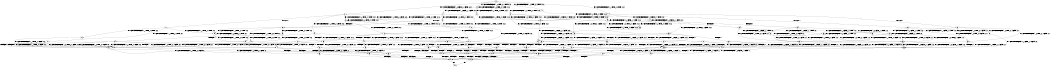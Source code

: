 digraph BCG {
size = "7, 10.5";
center = TRUE;
node [shape = circle];
0 [peripheries = 2];
0 -> 1 [label = "EX !0 !ATOMIC_EXCH_BRANCH (1, +1, TRUE, +0, 2, TRUE) !:0:1:2:"];
0 -> 2 [label = "EX !1 !ATOMIC_EXCH_BRANCH (1, +0, FALSE, +1, 1, FALSE) !:0:1:2:"];
0 -> 3 [label = "EX !2 !ATOMIC_EXCH_BRANCH (1, +0, TRUE, +0, 1, TRUE) !:0:1:2:"];
0 -> 4 [label = "EX !0 !ATOMIC_EXCH_BRANCH (1, +1, TRUE, +0, 2, TRUE) !:0:1:2:"];
1 -> 5 [label = "EX !2 !ATOMIC_EXCH_BRANCH (1, +0, TRUE, +0, 1, FALSE) !:0:1:2:"];
2 -> 6 [label = "EX !0 !ATOMIC_EXCH_BRANCH (1, +1, TRUE, +0, 2, TRUE) !:0:1:2:"];
2 -> 7 [label = "TERMINATE !1"];
2 -> 8 [label = "EX !2 !ATOMIC_EXCH_BRANCH (1, +0, TRUE, +0, 1, TRUE) !:0:1:2:"];
2 -> 9 [label = "EX !0 !ATOMIC_EXCH_BRANCH (1, +1, TRUE, +0, 2, TRUE) !:0:1:2:"];
3 -> 10 [label = "EX !0 !ATOMIC_EXCH_BRANCH (1, +1, TRUE, +0, 2, TRUE) !:0:1:2:"];
3 -> 11 [label = "EX !1 !ATOMIC_EXCH_BRANCH (1, +0, FALSE, +1, 1, FALSE) !:0:1:2:"];
3 -> 12 [label = "EX !0 !ATOMIC_EXCH_BRANCH (1, +1, TRUE, +0, 2, TRUE) !:0:1:2:"];
3 -> 3 [label = "EX !2 !ATOMIC_EXCH_BRANCH (1, +0, TRUE, +0, 1, TRUE) !:0:1:2:"];
4 -> 5 [label = "EX !2 !ATOMIC_EXCH_BRANCH (1, +0, TRUE, +0, 1, FALSE) !:0:1:2:"];
4 -> 13 [label = "TERMINATE !0"];
4 -> 14 [label = "EX !1 !ATOMIC_EXCH_BRANCH (1, +0, FALSE, +1, 1, TRUE) !:0:1:2:"];
4 -> 15 [label = "EX !2 !ATOMIC_EXCH_BRANCH (1, +0, TRUE, +0, 1, FALSE) !:0:1:2:"];
5 -> 16 [label = "EX !1 !ATOMIC_EXCH_BRANCH (1, +0, FALSE, +1, 1, FALSE) !:0:1:2:"];
6 -> 17 [label = "EX !2 !ATOMIC_EXCH_BRANCH (1, +0, TRUE, +0, 1, FALSE) !:0:1:2:"];
7 -> 18 [label = "EX !0 !ATOMIC_EXCH_BRANCH (1, +1, TRUE, +0, 2, TRUE) !:0:2:"];
7 -> 19 [label = "EX !2 !ATOMIC_EXCH_BRANCH (1, +0, TRUE, +0, 1, TRUE) !:0:2:"];
7 -> 20 [label = "EX !0 !ATOMIC_EXCH_BRANCH (1, +1, TRUE, +0, 2, TRUE) !:0:2:"];
8 -> 21 [label = "EX !0 !ATOMIC_EXCH_BRANCH (1, +1, TRUE, +0, 2, TRUE) !:0:1:2:"];
8 -> 22 [label = "TERMINATE !1"];
8 -> 23 [label = "EX !0 !ATOMIC_EXCH_BRANCH (1, +1, TRUE, +0, 2, TRUE) !:0:1:2:"];
8 -> 8 [label = "EX !2 !ATOMIC_EXCH_BRANCH (1, +0, TRUE, +0, 1, TRUE) !:0:1:2:"];
9 -> 17 [label = "EX !2 !ATOMIC_EXCH_BRANCH (1, +0, TRUE, +0, 1, FALSE) !:0:1:2:"];
9 -> 24 [label = "TERMINATE !1"];
9 -> 25 [label = "TERMINATE !0"];
9 -> 26 [label = "EX !2 !ATOMIC_EXCH_BRANCH (1, +0, TRUE, +0, 1, FALSE) !:0:1:2:"];
10 -> 5 [label = "EX !2 !ATOMIC_EXCH_BRANCH (1, +0, TRUE, +0, 1, FALSE) !:0:1:2:"];
11 -> 27 [label = "EX !2 !ATOMIC_EXCH_BRANCH (1, +0, TRUE, +0, 1, TRUE) !:0:1:2:"];
11 -> 22 [label = "TERMINATE !1"];
11 -> 23 [label = "EX !0 !ATOMIC_EXCH_BRANCH (1, +1, TRUE, +0, 2, TRUE) !:0:1:2:"];
11 -> 8 [label = "EX !2 !ATOMIC_EXCH_BRANCH (1, +0, TRUE, +0, 1, TRUE) !:0:1:2:"];
12 -> 5 [label = "EX !2 !ATOMIC_EXCH_BRANCH (1, +0, TRUE, +0, 1, FALSE) !:0:1:2:"];
12 -> 28 [label = "TERMINATE !0"];
12 -> 29 [label = "EX !1 !ATOMIC_EXCH_BRANCH (1, +0, FALSE, +1, 1, TRUE) !:0:1:2:"];
12 -> 15 [label = "EX !2 !ATOMIC_EXCH_BRANCH (1, +0, TRUE, +0, 1, FALSE) !:0:1:2:"];
13 -> 30 [label = "EX !2 !ATOMIC_EXCH_BRANCH (1, +0, TRUE, +0, 1, FALSE) !:1:2:"];
13 -> 31 [label = "EX !1 !ATOMIC_EXCH_BRANCH (1, +0, FALSE, +1, 1, TRUE) !:1:2:"];
13 -> 32 [label = "EX !2 !ATOMIC_EXCH_BRANCH (1, +0, TRUE, +0, 1, FALSE) !:1:2:"];
14 -> 33 [label = "EX !2 !ATOMIC_EXCH_BRANCH (1, +0, TRUE, +0, 1, FALSE) !:0:1:2:"];
14 -> 34 [label = "TERMINATE !0"];
14 -> 35 [label = "EX !2 !ATOMIC_EXCH_BRANCH (1, +0, TRUE, +0, 1, FALSE) !:0:1:2:"];
14 -> 14 [label = "EX !1 !ATOMIC_EXCH_BRANCH (1, +0, FALSE, +1, 1, TRUE) !:0:1:2:"];
15 -> 16 [label = "EX !1 !ATOMIC_EXCH_BRANCH (1, +0, FALSE, +1, 1, FALSE) !:0:1:2:"];
15 -> 36 [label = "TERMINATE !2"];
15 -> 37 [label = "TERMINATE !0"];
15 -> 38 [label = "EX !1 !ATOMIC_EXCH_BRANCH (1, +0, FALSE, +1, 1, FALSE) !:0:1:2:"];
16 -> 39 [label = "TERMINATE !0"];
17 -> 39 [label = "TERMINATE !0"];
18 -> 40 [label = "EX !2 !ATOMIC_EXCH_BRANCH (1, +0, TRUE, +0, 1, FALSE) !:0:2:"];
19 -> 41 [label = "EX !0 !ATOMIC_EXCH_BRANCH (1, +1, TRUE, +0, 2, TRUE) !:0:2:"];
19 -> 42 [label = "EX !0 !ATOMIC_EXCH_BRANCH (1, +1, TRUE, +0, 2, TRUE) !:0:2:"];
19 -> 19 [label = "EX !2 !ATOMIC_EXCH_BRANCH (1, +0, TRUE, +0, 1, TRUE) !:0:2:"];
20 -> 40 [label = "EX !2 !ATOMIC_EXCH_BRANCH (1, +0, TRUE, +0, 1, FALSE) !:0:2:"];
20 -> 43 [label = "TERMINATE !0"];
20 -> 44 [label = "EX !2 !ATOMIC_EXCH_BRANCH (1, +0, TRUE, +0, 1, FALSE) !:0:2:"];
21 -> 17 [label = "EX !2 !ATOMIC_EXCH_BRANCH (1, +0, TRUE, +0, 1, FALSE) !:0:1:2:"];
22 -> 45 [label = "EX !2 !ATOMIC_EXCH_BRANCH (1, +0, TRUE, +0, 1, TRUE) !:0:2:"];
22 -> 42 [label = "EX !0 !ATOMIC_EXCH_BRANCH (1, +1, TRUE, +0, 2, TRUE) !:0:2:"];
22 -> 19 [label = "EX !2 !ATOMIC_EXCH_BRANCH (1, +0, TRUE, +0, 1, TRUE) !:0:2:"];
23 -> 17 [label = "EX !2 !ATOMIC_EXCH_BRANCH (1, +0, TRUE, +0, 1, FALSE) !:0:1:2:"];
23 -> 46 [label = "TERMINATE !1"];
23 -> 47 [label = "TERMINATE !0"];
23 -> 26 [label = "EX !2 !ATOMIC_EXCH_BRANCH (1, +0, TRUE, +0, 1, FALSE) !:0:1:2:"];
24 -> 40 [label = "EX !2 !ATOMIC_EXCH_BRANCH (1, +0, TRUE, +0, 1, FALSE) !:0:2:"];
24 -> 43 [label = "TERMINATE !0"];
24 -> 44 [label = "EX !2 !ATOMIC_EXCH_BRANCH (1, +0, TRUE, +0, 1, FALSE) !:0:2:"];
25 -> 48 [label = "EX !2 !ATOMIC_EXCH_BRANCH (1, +0, TRUE, +0, 1, FALSE) !:1:2:"];
25 -> 43 [label = "TERMINATE !1"];
25 -> 49 [label = "EX !2 !ATOMIC_EXCH_BRANCH (1, +0, TRUE, +0, 1, FALSE) !:1:2:"];
26 -> 39 [label = "TERMINATE !0"];
26 -> 50 [label = "TERMINATE !1"];
26 -> 51 [label = "TERMINATE !2"];
26 -> 52 [label = "TERMINATE !0"];
27 -> 21 [label = "EX !0 !ATOMIC_EXCH_BRANCH (1, +1, TRUE, +0, 2, TRUE) !:0:1:2:"];
28 -> 30 [label = "EX !2 !ATOMIC_EXCH_BRANCH (1, +0, TRUE, +0, 1, FALSE) !:1:2:"];
28 -> 53 [label = "EX !1 !ATOMIC_EXCH_BRANCH (1, +0, FALSE, +1, 1, TRUE) !:1:2:"];
28 -> 32 [label = "EX !2 !ATOMIC_EXCH_BRANCH (1, +0, TRUE, +0, 1, FALSE) !:1:2:"];
29 -> 33 [label = "EX !2 !ATOMIC_EXCH_BRANCH (1, +0, TRUE, +0, 1, FALSE) !:0:1:2:"];
29 -> 54 [label = "TERMINATE !0"];
29 -> 35 [label = "EX !2 !ATOMIC_EXCH_BRANCH (1, +0, TRUE, +0, 1, FALSE) !:0:1:2:"];
29 -> 29 [label = "EX !1 !ATOMIC_EXCH_BRANCH (1, +0, FALSE, +1, 1, TRUE) !:0:1:2:"];
30 -> 55 [label = "EX !1 !ATOMIC_EXCH_BRANCH (1, +0, FALSE, +1, 1, FALSE) !:1:2:"];
31 -> 56 [label = "EX !2 !ATOMIC_EXCH_BRANCH (1, +0, TRUE, +0, 1, FALSE) !:1:2:"];
31 -> 57 [label = "EX !2 !ATOMIC_EXCH_BRANCH (1, +0, TRUE, +0, 1, FALSE) !:1:2:"];
31 -> 31 [label = "EX !1 !ATOMIC_EXCH_BRANCH (1, +0, FALSE, +1, 1, TRUE) !:1:2:"];
32 -> 55 [label = "EX !1 !ATOMIC_EXCH_BRANCH (1, +0, FALSE, +1, 1, FALSE) !:1:2:"];
32 -> 58 [label = "TERMINATE !2"];
32 -> 59 [label = "EX !1 !ATOMIC_EXCH_BRANCH (1, +0, FALSE, +1, 1, FALSE) !:1:2:"];
33 -> 16 [label = "EX !1 !ATOMIC_EXCH_BRANCH (1, +0, FALSE, +1, 1, FALSE) !:0:1:2:"];
34 -> 60 [label = "EX !1 !ATOMIC_EXCH_BRANCH (1, +0, FALSE, +1, 1, TRUE) !:1:2:"];
34 -> 57 [label = "EX !2 !ATOMIC_EXCH_BRANCH (1, +0, TRUE, +0, 1, FALSE) !:1:2:"];
34 -> 31 [label = "EX !1 !ATOMIC_EXCH_BRANCH (1, +0, FALSE, +1, 1, TRUE) !:1:2:"];
35 -> 16 [label = "EX !1 !ATOMIC_EXCH_BRANCH (1, +0, FALSE, +1, 1, FALSE) !:0:1:2:"];
35 -> 61 [label = "TERMINATE !2"];
35 -> 62 [label = "TERMINATE !0"];
35 -> 38 [label = "EX !1 !ATOMIC_EXCH_BRANCH (1, +0, FALSE, +1, 1, FALSE) !:0:1:2:"];
36 -> 63 [label = "EX !1 !ATOMIC_EXCH_BRANCH (1, +0, FALSE, +1, 1, FALSE) !:0:1:"];
36 -> 58 [label = "TERMINATE !0"];
36 -> 64 [label = "EX !1 !ATOMIC_EXCH_BRANCH (1, +0, FALSE, +1, 1, FALSE) !:0:1:"];
37 -> 55 [label = "EX !1 !ATOMIC_EXCH_BRANCH (1, +0, FALSE, +1, 1, FALSE) !:1:2:"];
37 -> 58 [label = "TERMINATE !2"];
37 -> 59 [label = "EX !1 !ATOMIC_EXCH_BRANCH (1, +0, FALSE, +1, 1, FALSE) !:1:2:"];
38 -> 39 [label = "TERMINATE !0"];
38 -> 50 [label = "TERMINATE !1"];
38 -> 51 [label = "TERMINATE !2"];
38 -> 52 [label = "TERMINATE !0"];
39 -> 65 [label = "TERMINATE !2"];
40 -> 66 [label = "TERMINATE !0"];
41 -> 40 [label = "EX !2 !ATOMIC_EXCH_BRANCH (1, +0, TRUE, +0, 1, FALSE) !:0:2:"];
42 -> 40 [label = "EX !2 !ATOMIC_EXCH_BRANCH (1, +0, TRUE, +0, 1, FALSE) !:0:2:"];
42 -> 67 [label = "TERMINATE !0"];
42 -> 44 [label = "EX !2 !ATOMIC_EXCH_BRANCH (1, +0, TRUE, +0, 1, FALSE) !:0:2:"];
43 -> 68 [label = "EX !2 !ATOMIC_EXCH_BRANCH (1, +0, TRUE, +0, 1, FALSE) !:2:"];
43 -> 69 [label = "EX !2 !ATOMIC_EXCH_BRANCH (1, +0, TRUE, +0, 1, FALSE) !:2:"];
44 -> 66 [label = "TERMINATE !0"];
44 -> 70 [label = "TERMINATE !2"];
44 -> 71 [label = "TERMINATE !0"];
45 -> 41 [label = "EX !0 !ATOMIC_EXCH_BRANCH (1, +1, TRUE, +0, 2, TRUE) !:0:2:"];
46 -> 40 [label = "EX !2 !ATOMIC_EXCH_BRANCH (1, +0, TRUE, +0, 1, FALSE) !:0:2:"];
46 -> 67 [label = "TERMINATE !0"];
46 -> 44 [label = "EX !2 !ATOMIC_EXCH_BRANCH (1, +0, TRUE, +0, 1, FALSE) !:0:2:"];
47 -> 48 [label = "EX !2 !ATOMIC_EXCH_BRANCH (1, +0, TRUE, +0, 1, FALSE) !:1:2:"];
47 -> 67 [label = "TERMINATE !1"];
47 -> 49 [label = "EX !2 !ATOMIC_EXCH_BRANCH (1, +0, TRUE, +0, 1, FALSE) !:1:2:"];
48 -> 65 [label = "TERMINATE !2"];
49 -> 65 [label = "TERMINATE !2"];
49 -> 71 [label = "TERMINATE !1"];
49 -> 72 [label = "TERMINATE !2"];
50 -> 66 [label = "TERMINATE !0"];
50 -> 70 [label = "TERMINATE !2"];
50 -> 71 [label = "TERMINATE !0"];
51 -> 65 [label = "TERMINATE !0"];
51 -> 70 [label = "TERMINATE !1"];
51 -> 72 [label = "TERMINATE !0"];
52 -> 65 [label = "TERMINATE !2"];
52 -> 71 [label = "TERMINATE !1"];
52 -> 72 [label = "TERMINATE !2"];
53 -> 56 [label = "EX !2 !ATOMIC_EXCH_BRANCH (1, +0, TRUE, +0, 1, FALSE) !:1:2:"];
53 -> 57 [label = "EX !2 !ATOMIC_EXCH_BRANCH (1, +0, TRUE, +0, 1, FALSE) !:1:2:"];
53 -> 53 [label = "EX !1 !ATOMIC_EXCH_BRANCH (1, +0, FALSE, +1, 1, TRUE) !:1:2:"];
54 -> 73 [label = "EX !1 !ATOMIC_EXCH_BRANCH (1, +0, FALSE, +1, 1, TRUE) !:1:2:"];
54 -> 57 [label = "EX !2 !ATOMIC_EXCH_BRANCH (1, +0, TRUE, +0, 1, FALSE) !:1:2:"];
54 -> 53 [label = "EX !1 !ATOMIC_EXCH_BRANCH (1, +0, FALSE, +1, 1, TRUE) !:1:2:"];
55 -> 65 [label = "TERMINATE !2"];
56 -> 55 [label = "EX !1 !ATOMIC_EXCH_BRANCH (1, +0, FALSE, +1, 1, FALSE) !:1:2:"];
57 -> 55 [label = "EX !1 !ATOMIC_EXCH_BRANCH (1, +0, FALSE, +1, 1, FALSE) !:1:2:"];
57 -> 74 [label = "TERMINATE !2"];
57 -> 59 [label = "EX !1 !ATOMIC_EXCH_BRANCH (1, +0, FALSE, +1, 1, FALSE) !:1:2:"];
58 -> 75 [label = "EX !1 !ATOMIC_EXCH_BRANCH (1, +0, FALSE, +1, 1, FALSE) !:1:"];
58 -> 76 [label = "EX !1 !ATOMIC_EXCH_BRANCH (1, +0, FALSE, +1, 1, FALSE) !:1:"];
59 -> 65 [label = "TERMINATE !2"];
59 -> 71 [label = "TERMINATE !1"];
59 -> 72 [label = "TERMINATE !2"];
60 -> 56 [label = "EX !2 !ATOMIC_EXCH_BRANCH (1, +0, TRUE, +0, 1, FALSE) !:1:2:"];
61 -> 63 [label = "EX !1 !ATOMIC_EXCH_BRANCH (1, +0, FALSE, +1, 1, FALSE) !:0:1:"];
61 -> 74 [label = "TERMINATE !0"];
61 -> 64 [label = "EX !1 !ATOMIC_EXCH_BRANCH (1, +0, FALSE, +1, 1, FALSE) !:0:1:"];
62 -> 55 [label = "EX !1 !ATOMIC_EXCH_BRANCH (1, +0, FALSE, +1, 1, FALSE) !:1:2:"];
62 -> 74 [label = "TERMINATE !2"];
62 -> 59 [label = "EX !1 !ATOMIC_EXCH_BRANCH (1, +0, FALSE, +1, 1, FALSE) !:1:2:"];
63 -> 65 [label = "TERMINATE !0"];
64 -> 65 [label = "TERMINATE !0"];
64 -> 70 [label = "TERMINATE !1"];
64 -> 72 [label = "TERMINATE !0"];
65 -> 77 [label = "TERMINATE !1"];
66 -> 77 [label = "TERMINATE !2"];
67 -> 68 [label = "EX !2 !ATOMIC_EXCH_BRANCH (1, +0, TRUE, +0, 1, FALSE) !:2:"];
67 -> 69 [label = "EX !2 !ATOMIC_EXCH_BRANCH (1, +0, TRUE, +0, 1, FALSE) !:2:"];
68 -> 77 [label = "TERMINATE !2"];
69 -> 77 [label = "TERMINATE !2"];
69 -> 78 [label = "TERMINATE !2"];
70 -> 77 [label = "TERMINATE !0"];
70 -> 78 [label = "TERMINATE !0"];
71 -> 77 [label = "TERMINATE !2"];
71 -> 78 [label = "TERMINATE !2"];
72 -> 77 [label = "TERMINATE !1"];
72 -> 78 [label = "TERMINATE !1"];
73 -> 56 [label = "EX !2 !ATOMIC_EXCH_BRANCH (1, +0, TRUE, +0, 1, FALSE) !:1:2:"];
74 -> 75 [label = "EX !1 !ATOMIC_EXCH_BRANCH (1, +0, FALSE, +1, 1, FALSE) !:1:"];
74 -> 76 [label = "EX !1 !ATOMIC_EXCH_BRANCH (1, +0, FALSE, +1, 1, FALSE) !:1:"];
75 -> 77 [label = "TERMINATE !1"];
76 -> 77 [label = "TERMINATE !1"];
76 -> 78 [label = "TERMINATE !1"];
77 -> 79 [label = "exit"];
78 -> 79 [label = "exit"];
}
